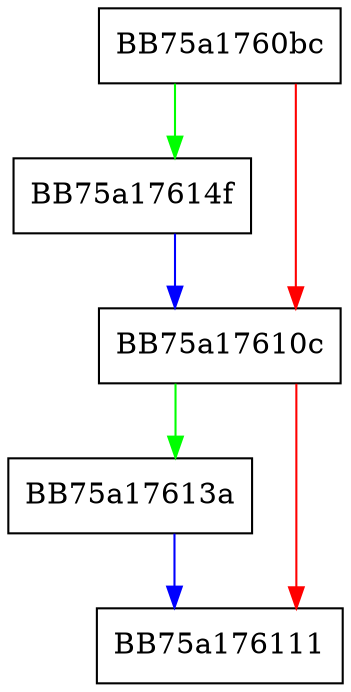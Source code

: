 digraph numLessThan {
  node [shape="box"];
  graph [splines=ortho];
  BB75a1760bc -> BB75a17614f [color="green"];
  BB75a1760bc -> BB75a17610c [color="red"];
  BB75a17610c -> BB75a17613a [color="green"];
  BB75a17610c -> BB75a176111 [color="red"];
  BB75a17613a -> BB75a176111 [color="blue"];
  BB75a17614f -> BB75a17610c [color="blue"];
}